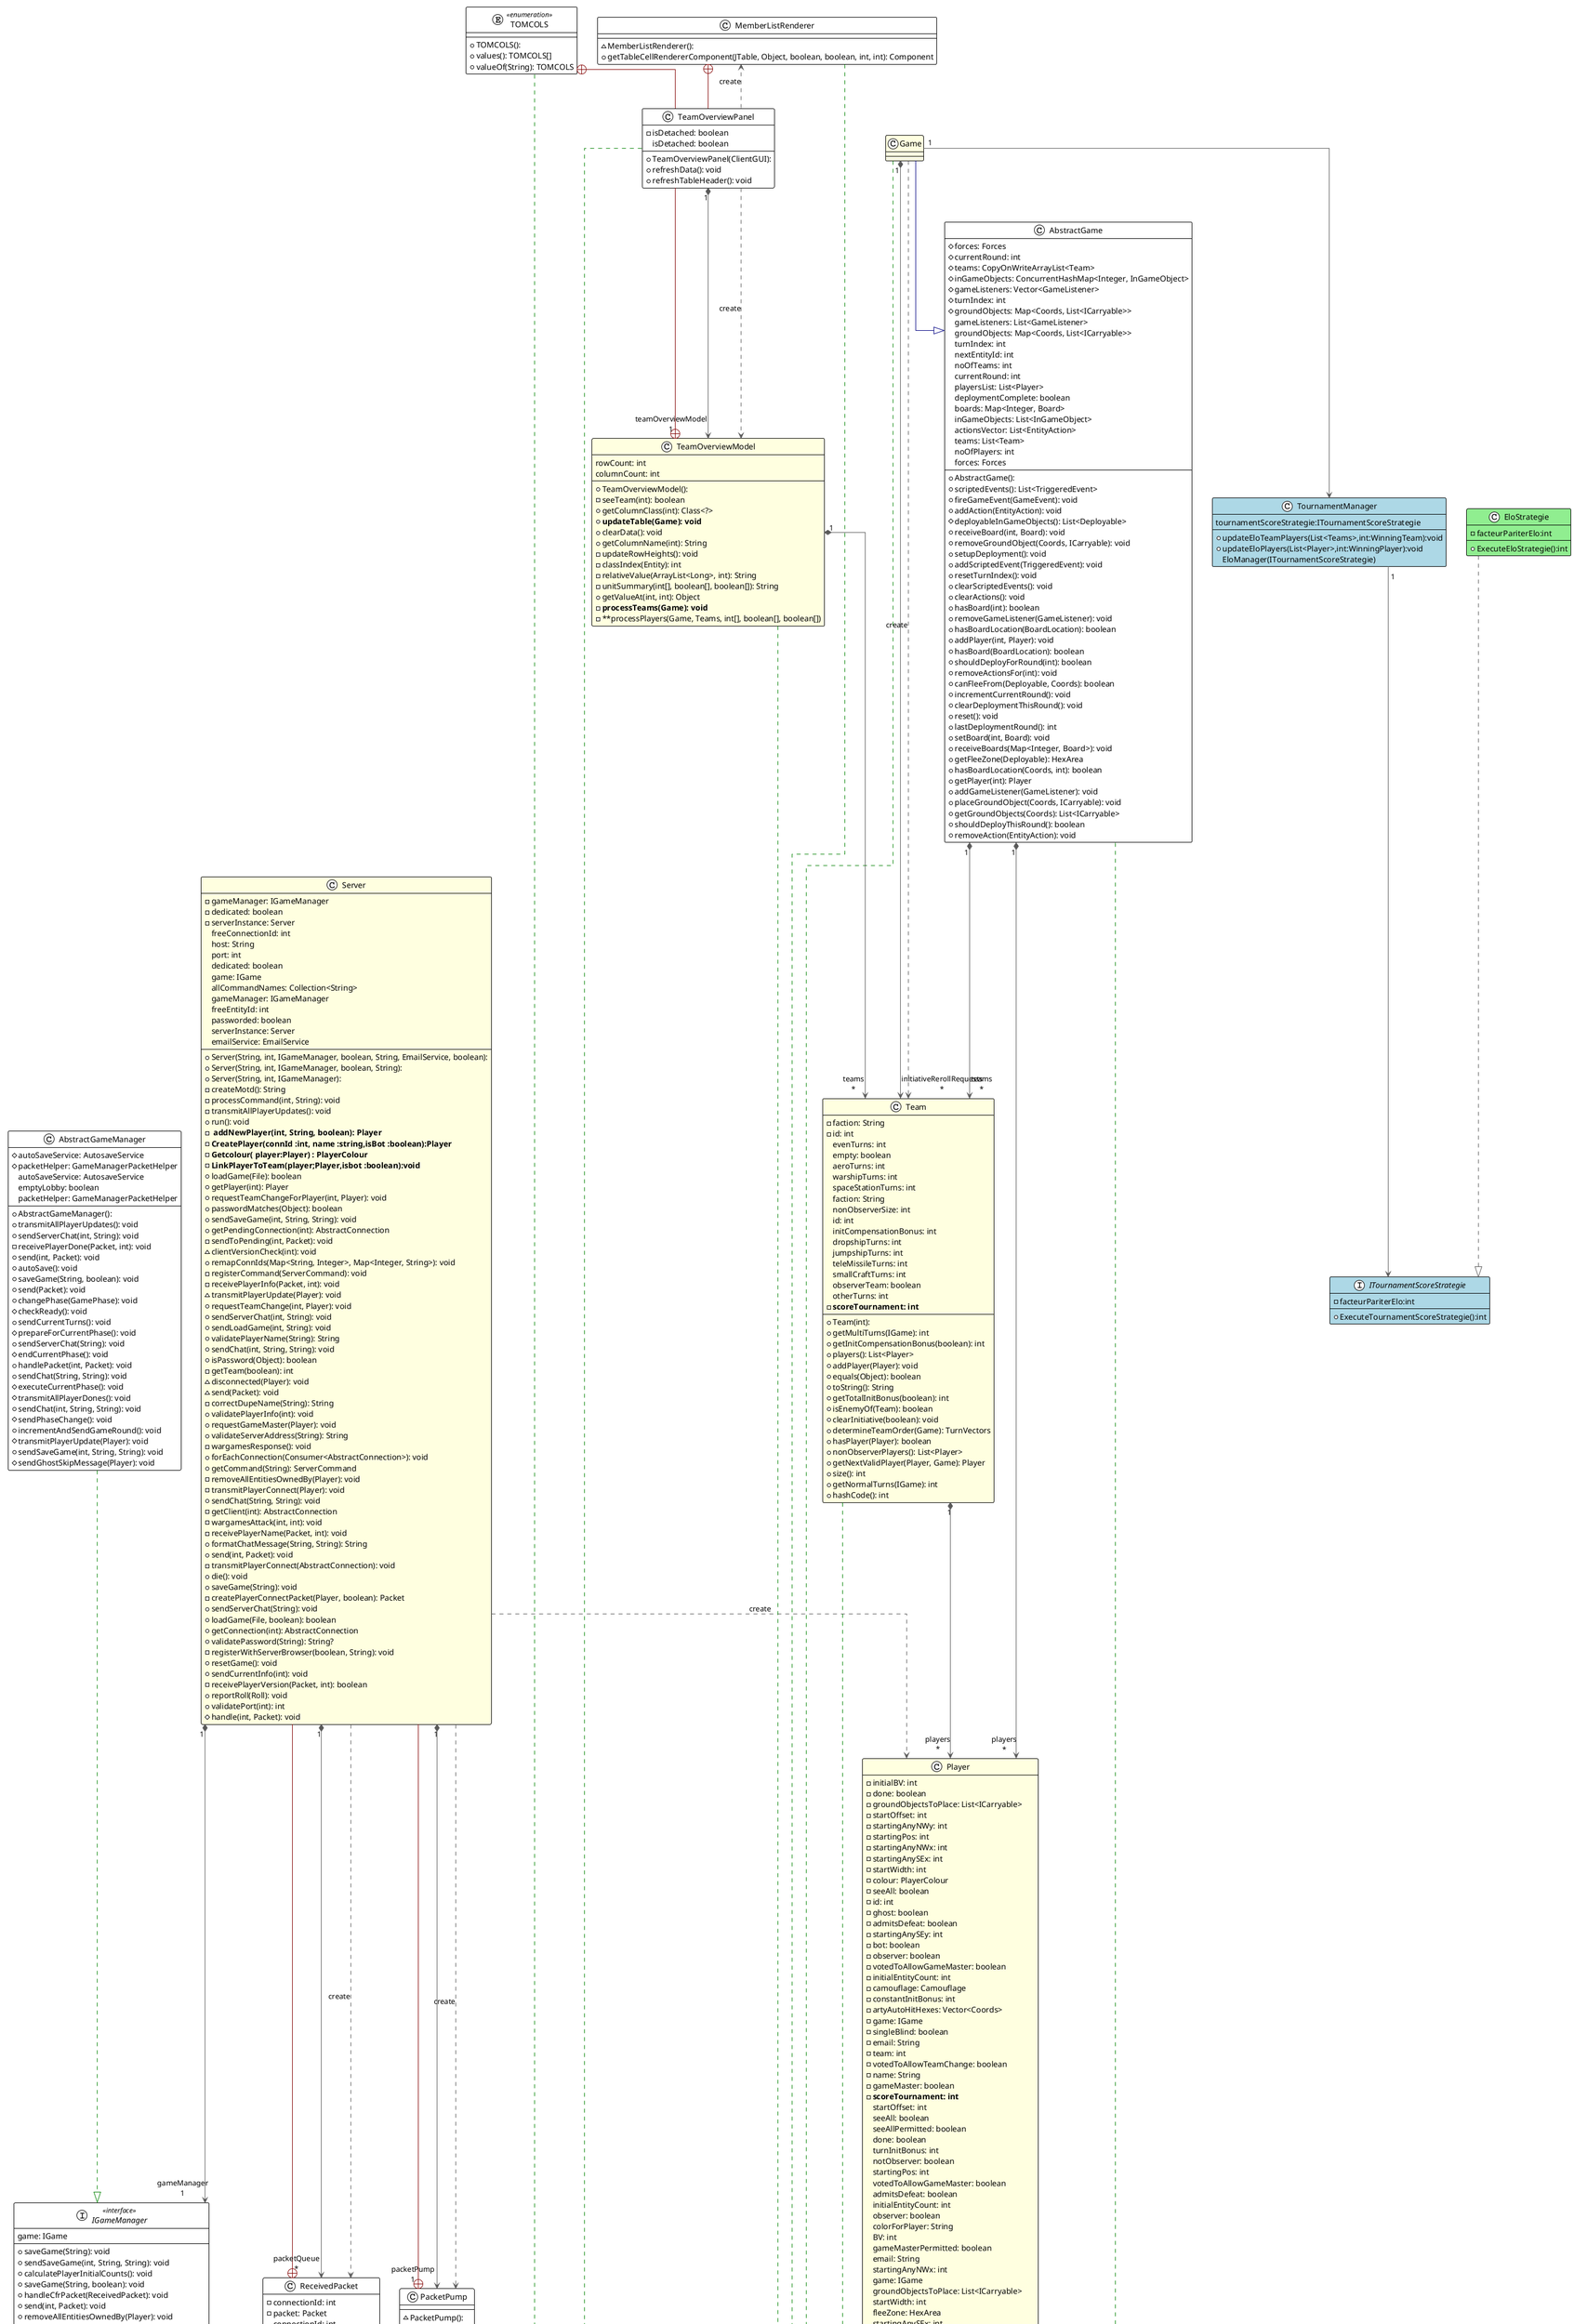 @startuml

!theme plain
top to bottom direction
skinparam linetype ortho

class AbstractGameManager {
  + AbstractGameManager(): 
  # autoSaveService: AutosaveService
  # packetHelper: GameManagerPacketHelper
  + transmitAllPlayerUpdates(): void
  + sendServerChat(int, String): void
  - receivePlayerDone(Packet, int): void
  + send(int, Packet): void
  + autoSave(): void
  + saveGame(String, boolean): void
  + send(Packet): void
  + changePhase(GamePhase): void
  # checkReady(): void
  + sendCurrentTurns(): void
  # prepareForCurrentPhase(): void
  + sendServerChat(String): void
  # endCurrentPhase(): void
  + handlePacket(int, Packet): void
  + sendChat(String, String): void
  # executeCurrentPhase(): void
  # transmitAllPlayerDones(): void
  + sendChat(int, String, String): void
  # sendPhaseChange(): void
  + incrementAndSendGameRound(): void
  # transmitPlayerUpdate(Player): void
  + sendSaveGame(int, String, String): void
  # sendGhostSkipMessage(Player): void
   autoSaveService: AutosaveService
   emptyLobby: boolean
   packetHelper: GameManagerPacketHelper
}
interface IGameManager << interface >> {
  + saveGame(String): void
  + sendSaveGame(int, String, String): void
  + calculatePlayerInitialCounts(): void
  + saveGame(String, boolean): void
  + handleCfrPacket(ReceivedPacket): void
  + send(int, Packet): void
  + removeAllEntitiesOwnedBy(Player): void
  + requestTeamChange(int, Player): void
  + send(Packet): void
  + handlePacket(int, Packet): void
  + requestGameMaster(Player): void
  + disconnect(Player): void
  + requestTeamChangeForPlayer(int, Player): void
  + resetGame(): void
  + sendCurrentInfo(int): void
  + getCommandList(Server): List<ServerCommand>
  + addReport(ReportEntry): void
   game: IGame
}
class MemberListRenderer {
  ~ MemberListRenderer(): 
  + getTableCellRendererComponent(JTable, Object, boolean, boolean, int, int): Component
}
class PacketPump {
  ~ PacketPump(): 
  + run(): void
  ~ signalEnd(): void
}
class Player #LightYellow{
  + Player(int, String): 
  - initialBV: int
  - done: boolean
  - groundObjectsToPlace: List<ICarryable>
  - startOffset: int
  - startingAnyNWy: int
  - startingPos: int
  - startingAnyNWx: int
  - startingAnySEx: int
  - startWidth: int
  - colour: PlayerColour
  - seeAll: boolean
  - id: int
  - ghost: boolean
  - admitsDefeat: boolean
  - startingAnySEy: int
  - bot: boolean
  - observer: boolean
  - votedToAllowGameMaster: boolean
  - initialEntityCount: int
  - camouflage: Camouflage
  - constantInitBonus: int
  - artyAutoHitHexes: Vector<Coords>
  - game: IGame
  - singleBlind: boolean
  - email: String
  - team: int
  - votedToAllowTeamChange: boolean
  - name: String
  - gameMaster: boolean
  - **scoreTournament: int**
  + hashCode(): int
  + doesNotAdmitDefeat(): boolean
  + addMinefield(Minefield): void
  + containsMinefield(Minefield): boolean
  + canIgnoreDoubleBlind(): boolean
  + removeMinefield(Minefield): void
  + removeArtyAutoHitHexes(): void
  + canSeeAll(): boolean
  + isMyUnit(InGameObject): boolean
  + copy(): Player
  + removeMinefields(): void
  + toString(): String
  + admitsDefeat(): boolean
  + hasMinefields(): boolean
  + equals(Object): boolean
  + addMinefields(Vector<Minefield>): void
  + canSeeSingleBlind(): boolean
  + isEnemyOf(Player): boolean
  + adjustStartingPosForReinforcements(): void
  + addArtyAutoHitHex(Coords): void
  + changeInitialBV(int): void
  + isGameMaster(): boolean
  + changeInitialEntityCount(int): void
  + redactPrivateData(): void
   startOffset: int
   seeAll: boolean
   seeAllPermitted: boolean
   done: boolean
   turnInitBonus: int
   notObserver: boolean
   startingPos: int
   votedToAllowGameMaster: boolean
   admitsDefeat: boolean
   initialEntityCount: int
   observer: boolean
   colorForPlayer: String
   BV: int
   gameMasterPermitted: boolean
   email: String
   startingAnyNWx: int
   game: IGame
   groundObjectsToPlace: List<ICarryable>
   startWidth: int
   fleeZone: HexArea
   startingAnySEx: int
   singleBlindPermitted: boolean
   nbrMFCommand: int
   singleBlind: boolean
   nbrMFInferno: int
   nbrMFConventional: int
   initialBV: int
   votedToAllowTeamChange: boolean
   camouflage: Camouflage
   colour: PlayerColour
   ghost: boolean
   nbrMFVibra: int
   bot: boolean
   gameMaster: boolean
   id: int
   initCompensationBonus: int
   name: String
   minefields: Vector<Minefield>
   startingAnyNWy: int
   nbrMFActive: int
   coloredPlayerNameWithTeam: String
   artyAutoHitHexes: Vector<Coords>
   constantInitBonus: int
   team: int
   startingAnySEy: int
   commandBonus: int
}
class ReceivedPacket {
  + ReceivedPacket(int, Packet): 
  - connectionId: int
  - packet: Packet
   connectionId: int
   packet: Packet
}
interface Serializable << interface >>
class Server #LightYellow {
  + Server(String, int, IGameManager, boolean, String, EmailService, boolean): 
  + Server(String, int, IGameManager, boolean, String): 
  + Server(String, int, IGameManager): 
  - gameManager: IGameManager
  - dedicated: boolean
  - serverInstance: Server
  - createMotd(): String
  - processCommand(int, String): void
  - transmitAllPlayerUpdates(): void
  + run(): void
  - ** addNewPlayer(int, String, boolean): Player **
  - **CreatePlayer(connId :int, name :string,isBot :boolean):Player**
  - **Getcolour( player:Player) : PlayerColour **
  - **LinkPlayerToTeam(player;Player,isbot :boolean):void**
  + loadGame(File): boolean
  + getPlayer(int): Player
  + requestTeamChangeForPlayer(int, Player): void
  + passwordMatches(Object): boolean
  + sendSaveGame(int, String, String): void
  + getPendingConnection(int): AbstractConnection
  - sendToPending(int, Packet): void
  ~ clientVersionCheck(int): void
  + remapConnIds(Map<String, Integer>, Map<Integer, String>): void
  - registerCommand(ServerCommand): void
  - receivePlayerInfo(Packet, int): void
  ~ transmitPlayerUpdate(Player): void
  + requestTeamChange(int, Player): void
  + sendServerChat(int, String): void
  + sendLoadGame(int, String): void
  + validatePlayerName(String): String
  + sendChat(int, String, String): void
  + isPassword(Object): boolean
  - getTeam(boolean): int
  ~ disconnected(Player): void
  ~ send(Packet): void
  - correctDupeName(String): String
  + validatePlayerInfo(int): void
  + requestGameMaster(Player): void
  + validateServerAddress(String): String
  - wargamesResponse(): void
  + forEachConnection(Consumer<AbstractConnection>): void
  + getCommand(String): ServerCommand
  - removeAllEntitiesOwnedBy(Player): void
  - transmitPlayerConnect(Player): void
  + sendChat(String, String): void
  - getClient(int): AbstractConnection
  - wargamesAttack(int, int): void
  - receivePlayerName(Packet, int): void
  + formatChatMessage(String, String): String
  + send(int, Packet): void
  - transmitPlayerConnect(AbstractConnection): void
  + die(): void
  + saveGame(String): void
  - createPlayerConnectPacket(Player, boolean): Packet
  + sendServerChat(String): void
  + loadGame(File, boolean): boolean
  + getConnection(int): AbstractConnection
  + validatePassword(String): String?
  - registerWithServerBrowser(boolean, String): void
  + resetGame(): void
  + sendCurrentInfo(int): void
  - receivePlayerVersion(Packet, int): boolean
  + reportRoll(Roll): void
  + validatePort(int): int
  # handle(int, Packet): void
   freeConnectionId: int
   host: String
   port: int
   dedicated: boolean
   game: IGame
   allCommandNames: Collection<String>
   gameManager: IGameManager
   freeEntityId: int
   passworded: boolean
   serverInstance: Server
   emailService: EmailService
}
enum TOMCOLS << enumeration >> {
  + TOMCOLS(): 
  + values(): TOMCOLS[]
  + valueOf(String): TOMCOLS
}
class TeamOverviewModel #LightYellow {
  + TeamOverviewModel(): 
  - seeTeam(int): boolean
  + getColumnClass(int): Class<?>
  + **updateTable(Game): void**
  + clearData(): void
  + getColumnName(int): String
  - updateRowHeights(): void
  - classIndex(Entity): int
  - relativeValue(ArrayList<Long>, int): String
  - unitSummary(int[], boolean[], boolean[]): String
  + getValueAt(int, int): Object
  - **processTeams(Game): void **
  - **processPlayers(Game, Teams, int[], boolean[], boolean[])
   rowCount: int
   columnCount: int
}
class TeamOverviewPanel {
  + TeamOverviewPanel(ClientGUI): 
  - isDetached: boolean
  + refreshData(): void
  + refreshTableHeader(): void
   isDetached: boolean
}

class Game #LightYellow {
 
}

class Team #LightYellow {
  + Team(int): 
  - faction: String
  - id: int
  + getMultiTurns(IGame): int
  + getInitCompensationBonus(boolean): int
  + players(): List<Player>
  + addPlayer(Player): void
  + equals(Object): boolean
  + toString(): String
  + getTotalInitBonus(boolean): int
  + isEnemyOf(Team): boolean
  + clearInitiative(boolean): void
  + determineTeamOrder(Game): TurnVectors
  + hasPlayer(Player): boolean
  + nonObserverPlayers(): List<Player>
  + getNextValidPlayer(Player, Game): Player
  + size(): int
  + getNormalTurns(IGame): int
  + hashCode(): int
   evenTurns: int
   empty: boolean
   aeroTurns: int
   warshipTurns: int
   spaceStationTurns: int
   faction: String
   nonObserverSize: int
   id: int
   initCompensationBonus: int
   dropshipTurns: int
   jumpshipTurns: int
   teleMissileTurns: int
   smallCraftTurns: int
   observerTeam: boolean
   otherTurns: int
  - **scoreTournament: int**
}

class AbstractGame {
  + AbstractGame(): 
  # forces: Forces
  # currentRound: int
  # teams: CopyOnWriteArrayList<Team>
  # inGameObjects: ConcurrentHashMap<Integer, InGameObject>
  # gameListeners: Vector<GameListener>
  # turnIndex: int
  # groundObjects: Map<Coords, List<ICarryable>>
  + scriptedEvents(): List<TriggeredEvent>
  + fireGameEvent(GameEvent): void
  + addAction(EntityAction): void
  # deployableInGameObjects(): List<Deployable>
  + receiveBoard(int, Board): void
  + removeGroundObject(Coords, ICarryable): void
  + setupDeployment(): void
  + addScriptedEvent(TriggeredEvent): void
  + resetTurnIndex(): void
  + clearScriptedEvents(): void
  + clearActions(): void
  + hasBoard(int): boolean
  + removeGameListener(GameListener): void
  + hasBoardLocation(BoardLocation): boolean
  + addPlayer(int, Player): void
  + hasBoard(BoardLocation): boolean
  + shouldDeployForRound(int): boolean
  + removeActionsFor(int): void
  + canFleeFrom(Deployable, Coords): boolean
  + incrementCurrentRound(): void
  + clearDeploymentThisRound(): void
  + reset(): void
  + lastDeploymentRound(): int
  + setBoard(int, Board): void
  + receiveBoards(Map<Integer, Board>): void
  + getFleeZone(Deployable): HexArea
  + hasBoardLocation(Coords, int): boolean
  + getPlayer(int): Player
  + addGameListener(GameListener): void
  + placeGroundObject(Coords, ICarryable): void
  + getGroundObjects(Coords): List<ICarryable>
  + shouldDeployThisRound(): boolean
  + removeAction(EntityAction): void
   gameListeners: List<GameListener>
   groundObjects: Map<Coords, List<ICarryable>>
   turnIndex: int
   nextEntityId: int
   noOfTeams: int
   currentRound: int
   playersList: List<Player>
   deploymentComplete: boolean
   boards: Map<Integer, Board>
   inGameObjects: List<InGameObject>
   actionsVector: List<EntityAction>
   teams: List<Team>
   noOfPlayers: int
   forces: Forces
}


class TournamentManager #LightBlue {
  tournamentScoreStrategie:ITournamentScoreStrategie
  + updateEloTeamPlayers(List<Teams>,int:WinningTeam):void
  + updateEloPlayers(List<Player>,int:WinningPlayer):void
  EloManager(ITournamentScoreStrategie)
}

interface ITournamentScoreStrategie #LightBlue {
  - facteurPariterElo:int

  + ExecuteTournamentScoreStrategie():int
}

class EloStrategie #LightGreen{
  - facteurPariterElo:int

  + ExecuteEloStrategie():int
}

AbstractGame         -[#008200,dashed]-^  IGame               
AbstractGame        "1" *-[#595959,plain]-> "players\n*" Player              
AbstractGame        "1" *-[#595959,plain]-> "teams\n*" Team                
AbstractGameManager  -[#008200,dashed]-^  IGameManager        
Game                 -[#000082,plain]-^  AbstractGame        
Game                 -[#008200,dashed]-^  Serializable        
Game                "1" *-[#595959,plain]-> "initiativeRerollRequests\n*" Team                
Game                 -[#595959,dashed]->  Team                : "«create»"
MemberListRenderer   -[#008200,dashed]-^  Serializable        
MemberListRenderer   +-[#820000,plain]-  TeamOverviewPanel   
PacketPump           +-[#820000,plain]-  Server              
Player              "1" *-[#595959,plain]-> "game\n1" IGame               
Player               -[#008200,dashed]-^  Serializable        
ReceivedPacket       +-[#820000,plain]-  Server              
Server              "1" *-[#595959,plain]-> "gameManager\n1" IGameManager        
Server              "1" *-[#595959,plain]-> "packetPump\n1" PacketPump          
Server               -[#595959,dashed]->  PacketPump          : "«create»"
Server               -[#595959,dashed]->  Player              : "«create»"
Server              "1" *-[#595959,plain]-> "packetQueue\n*" ReceivedPacket      
Server               -[#595959,dashed]->  ReceivedPacket      : "«create»"
TOMCOLS              -[#008200,dashed]-^  Serializable        
TOMCOLS              +-[#820000,plain]-  TeamOverviewPanel   
Team                "1" *-[#595959,plain]-> "players\n*" Player              
Team                 -[#008200,dashed]-^  Serializable        
TeamOverviewModel    -[#008200,dashed]-^  Serializable        
TeamOverviewModel   "1" *-[#595959,plain]-> "teams\n*" Team                
TeamOverviewModel    +-[#820000,plain]-  TeamOverviewPanel   
TeamOverviewPanel    -[#595959,dashed]->  MemberListRenderer  : "«create»"
TeamOverviewPanel    -[#008200,dashed]-^  Serializable        
TeamOverviewPanel   "1" *-[#595959,plain]-> "teamOverviewModel\n1" TeamOverviewModel   
TeamOverviewPanel    -[#595959,dashed]->  TeamOverviewModel   : "«create»"
Game "1"-[#595959,plain]-> TournamentManager
TournamentManager "1"-[#595959,plain]-> ITournamentScoreStrategie
EloStrategie -[#595959,dashed]-^ ITournamentScoreStrategie
@enduml
